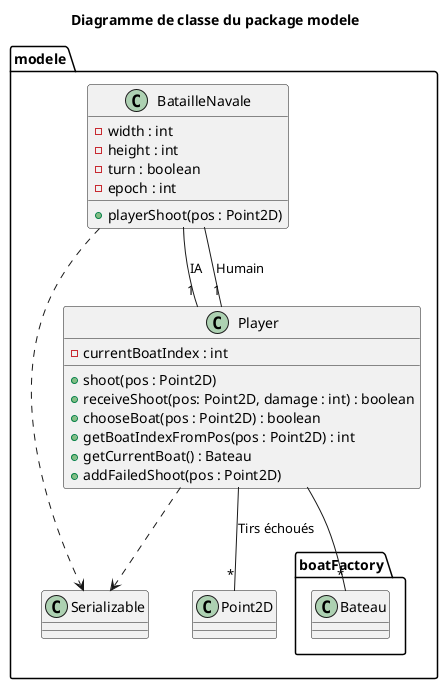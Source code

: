 @startuml

title Diagramme de classe du package modele

package modele {

    class Player {
        - currentBoatIndex : int
        + shoot(pos : Point2D)
        + receiveShoot(pos: Point2D, damage : int) : boolean
        + chooseBoat(pos : Point2D) : boolean
        + getBoatIndexFromPos(pos : Point2D) : int
        + getCurrentBoat() : Bateau
        + addFailedShoot(pos : Point2D)
    }
    Player --"*" boatFactory.Bateau
    Player -- "*" Point2D : "Tirs échoués"
    Player ..> Serializable

    class BatailleNavale {
        - width : int
        - height : int
        - turn : boolean
        - epoch : int
        + playerShoot(pos : Point2D)
    }
    BatailleNavale --"1" Player : "Humain"
    BatailleNavale --"1" Player : "IA"
    BatailleNavale ..> Serializable
}


@enduml